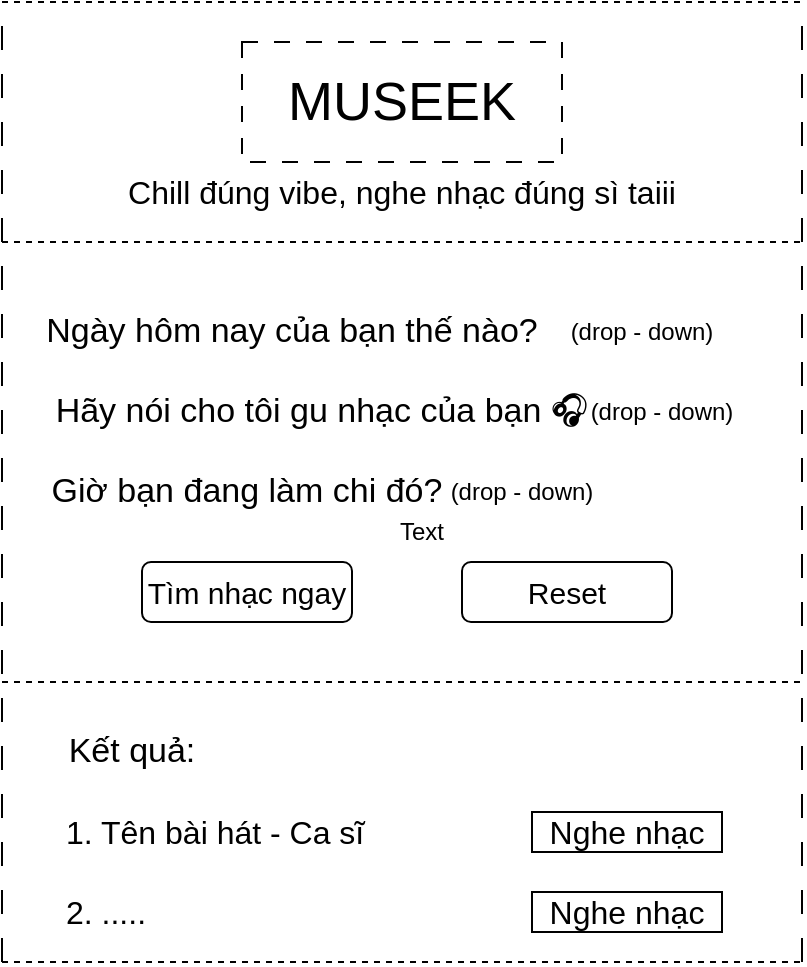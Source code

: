 <mxfile>
    <diagram id="jnP1zFqnJlA5lFfN91hz" name="Page-1">
        <mxGraphModel dx="720" dy="556" grid="1" gridSize="10" guides="1" tooltips="1" connect="1" arrows="1" fold="1" page="1" pageScale="1" pageWidth="850" pageHeight="1100" math="0" shadow="0">
            <root>
                <mxCell id="0"/>
                <mxCell id="1" parent="0"/>
                <mxCell id="2" value="" style="endArrow=none;html=1;dashed=1;dashPattern=12 12;" edge="1" parent="1">
                    <mxGeometry width="50" height="50" relative="1" as="geometry">
                        <mxPoint x="200" y="560" as="sourcePoint"/>
                        <mxPoint x="200" y="80" as="targetPoint"/>
                    </mxGeometry>
                </mxCell>
                <mxCell id="3" value="" style="endArrow=none;html=1;dashed=1;dashPattern=12 12;" edge="1" parent="1">
                    <mxGeometry width="50" height="50" relative="1" as="geometry">
                        <mxPoint x="600" y="560" as="sourcePoint"/>
                        <mxPoint x="600" y="80" as="targetPoint"/>
                    </mxGeometry>
                </mxCell>
                <mxCell id="4" value="" style="endArrow=none;html=1;dashed=1;" edge="1" parent="1">
                    <mxGeometry width="50" height="50" relative="1" as="geometry">
                        <mxPoint x="200" y="80" as="sourcePoint"/>
                        <mxPoint x="600" y="80" as="targetPoint"/>
                    </mxGeometry>
                </mxCell>
                <mxCell id="5" value="&lt;font style=&quot;font-size: 27px;&quot;&gt;MUSEEK&lt;/font&gt;" style="rounded=0;whiteSpace=wrap;html=1;dashed=1;dashPattern=8 8;" vertex="1" parent="1">
                    <mxGeometry x="320" y="100" width="160" height="60" as="geometry"/>
                </mxCell>
                <mxCell id="6" value="&lt;font style=&quot;font-size: 16px;&quot;&gt;Chill đúng vibe, nghe nhạc đúng sì taiii&lt;/font&gt;" style="text;html=1;align=center;verticalAlign=middle;whiteSpace=wrap;rounded=0;" vertex="1" parent="1">
                    <mxGeometry x="245" y="160" width="310" height="30" as="geometry"/>
                </mxCell>
                <mxCell id="7" value="" style="endArrow=none;html=1;dashed=1;" edge="1" parent="1">
                    <mxGeometry width="50" height="50" relative="1" as="geometry">
                        <mxPoint x="200" y="200" as="sourcePoint"/>
                        <mxPoint x="600" y="200" as="targetPoint"/>
                    </mxGeometry>
                </mxCell>
                <mxCell id="8" value="&lt;font style=&quot;font-size: 17px;&quot;&gt;Ngày hôm nay của bạn thế nào?&lt;/font&gt;" style="text;html=1;align=center;verticalAlign=middle;whiteSpace=wrap;rounded=0;" vertex="1" parent="1">
                    <mxGeometry x="220" y="230" width="250" height="30" as="geometry"/>
                </mxCell>
                <mxCell id="9" value="&lt;font style=&quot;font-size: 17px;&quot;&gt;Hãy nói cho tôi gu nhạc của bạn 🎧&lt;/font&gt;" style="text;html=1;align=center;verticalAlign=middle;whiteSpace=wrap;rounded=0;" vertex="1" parent="1">
                    <mxGeometry x="220" y="270" width="280" height="30" as="geometry"/>
                </mxCell>
                <mxCell id="11" value="&lt;font style=&quot;font-size: 17px;&quot;&gt;Giờ bạn đang làm chi đó?&lt;/font&gt;" style="text;html=1;align=center;verticalAlign=middle;whiteSpace=wrap;rounded=0;" vertex="1" parent="1">
                    <mxGeometry x="220" y="310" width="205" height="30" as="geometry"/>
                </mxCell>
                <mxCell id="12" value="" style="endArrow=none;html=1;dashed=1;" edge="1" parent="1">
                    <mxGeometry width="50" height="50" relative="1" as="geometry">
                        <mxPoint x="200" y="420" as="sourcePoint"/>
                        <mxPoint x="600" y="420" as="targetPoint"/>
                    </mxGeometry>
                </mxCell>
                <mxCell id="14" value="&lt;font style=&quot;font-size: 15px;&quot;&gt;Tìm nhạc ngay&lt;/font&gt;" style="rounded=1;whiteSpace=wrap;html=1;" vertex="1" parent="1">
                    <mxGeometry x="270" y="360" width="105" height="30" as="geometry"/>
                </mxCell>
                <mxCell id="16" value="&lt;font style=&quot;font-size: 15px;&quot;&gt;Reset&lt;/font&gt;" style="rounded=1;whiteSpace=wrap;html=1;" vertex="1" parent="1">
                    <mxGeometry x="430" y="360" width="105" height="30" as="geometry"/>
                </mxCell>
                <mxCell id="18" value="(drop - down)" style="text;html=1;align=center;verticalAlign=middle;whiteSpace=wrap;rounded=0;" vertex="1" parent="1">
                    <mxGeometry x="480" y="230" width="80" height="30" as="geometry"/>
                </mxCell>
                <mxCell id="19" value="(drop - down)" style="text;html=1;align=center;verticalAlign=middle;whiteSpace=wrap;rounded=0;" vertex="1" parent="1">
                    <mxGeometry x="490" y="270" width="80" height="30" as="geometry"/>
                </mxCell>
                <mxCell id="20" value="(drop - down)" style="text;html=1;align=center;verticalAlign=middle;whiteSpace=wrap;rounded=0;" vertex="1" parent="1">
                    <mxGeometry x="420" y="310" width="80" height="30" as="geometry"/>
                </mxCell>
                <mxCell id="21" value="Text" style="text;html=1;align=center;verticalAlign=middle;whiteSpace=wrap;rounded=0;" vertex="1" parent="1">
                    <mxGeometry x="380" y="330" width="60" height="30" as="geometry"/>
                </mxCell>
                <mxCell id="22" value="&lt;font style=&quot;font-size: 17px;&quot;&gt;Kết quả:&lt;/font&gt;" style="text;html=1;align=center;verticalAlign=middle;whiteSpace=wrap;rounded=0;" vertex="1" parent="1">
                    <mxGeometry x="230" y="440" width="70" height="30" as="geometry"/>
                </mxCell>
                <mxCell id="23" value="&lt;font style=&quot;font-size: 16px;&quot;&gt;1. Tên bài hát - Ca sĩ&amp;nbsp;&lt;/font&gt;" style="text;html=1;align=left;verticalAlign=middle;whiteSpace=wrap;rounded=0;" vertex="1" parent="1">
                    <mxGeometry x="230" y="480" width="160" height="30" as="geometry"/>
                </mxCell>
                <mxCell id="24" value="&lt;font style=&quot;font-size: 16px;&quot;&gt;2. .....&lt;/font&gt;" style="text;html=1;align=left;verticalAlign=middle;whiteSpace=wrap;rounded=0;" vertex="1" parent="1">
                    <mxGeometry x="230" y="520" width="60" height="30" as="geometry"/>
                </mxCell>
                <mxCell id="25" value="&lt;font style=&quot;font-size: 16px;&quot;&gt;Nghe nhạc&lt;/font&gt;" style="rounded=0;whiteSpace=wrap;html=1;" vertex="1" parent="1">
                    <mxGeometry x="465" y="485" width="95" height="20" as="geometry"/>
                </mxCell>
                <mxCell id="26" value="&lt;font style=&quot;font-size: 16px;&quot;&gt;Nghe nhạc&lt;/font&gt;" style="rounded=0;whiteSpace=wrap;html=1;" vertex="1" parent="1">
                    <mxGeometry x="465" y="525" width="95" height="20" as="geometry"/>
                </mxCell>
                <mxCell id="27" value="" style="endArrow=none;html=1;dashed=1;" edge="1" parent="1">
                    <mxGeometry width="50" height="50" relative="1" as="geometry">
                        <mxPoint x="200" y="560" as="sourcePoint"/>
                        <mxPoint x="600" y="560" as="targetPoint"/>
                    </mxGeometry>
                </mxCell>
            </root>
        </mxGraphModel>
    </diagram>
</mxfile>